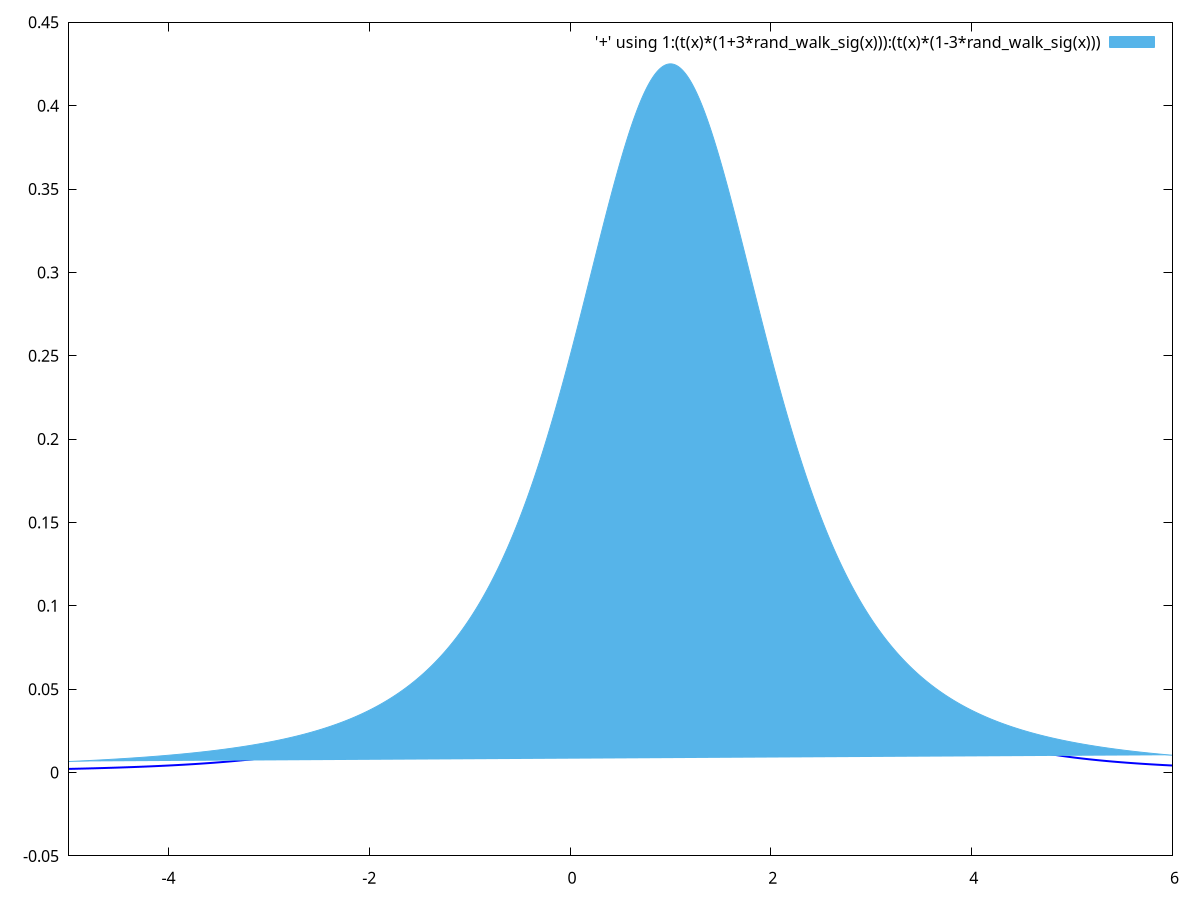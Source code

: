 set terminal postscript color
set output "histogram.ps"
set samples 1000


# t (Student's t) PDF
nu = 3.0
mu = 1.0 
sigma = 1.0
t(x) = gamma((nu+1)/2)/(gamma(nu/2)*sqrt(nu*pi)/sigma)*(1+((x-mu)/sigma)**2/nu)**(-(nu+1)/2)

# plot the target distribution


# plot the histogram of sampled data
bin_width = 0.2
bin_number(x) = floor(x/bin_width)
rounded(x) = bin_width*(bin_number(x)+0.5)

stats 'dummy.txt' u 1

rand_walk_sig(x) = 1/sqrt(t(x)*1000)

plot [-5:6] t(x) linetype 4 linecolor "blue" linewidth 2 notitle,\
     'dummy.txt' using (rounded($1)):(1)/(bin_width*STATS_records) \
     	 smooth frequency with boxes linecolor "black" linewidth 2 notitle,\
     '+' using 1:(t(x)*(1+3*rand_walk_sig(x))):(t(x)*(1-3*rand_walk_sig(x))) with filledcurves closed

     	 



